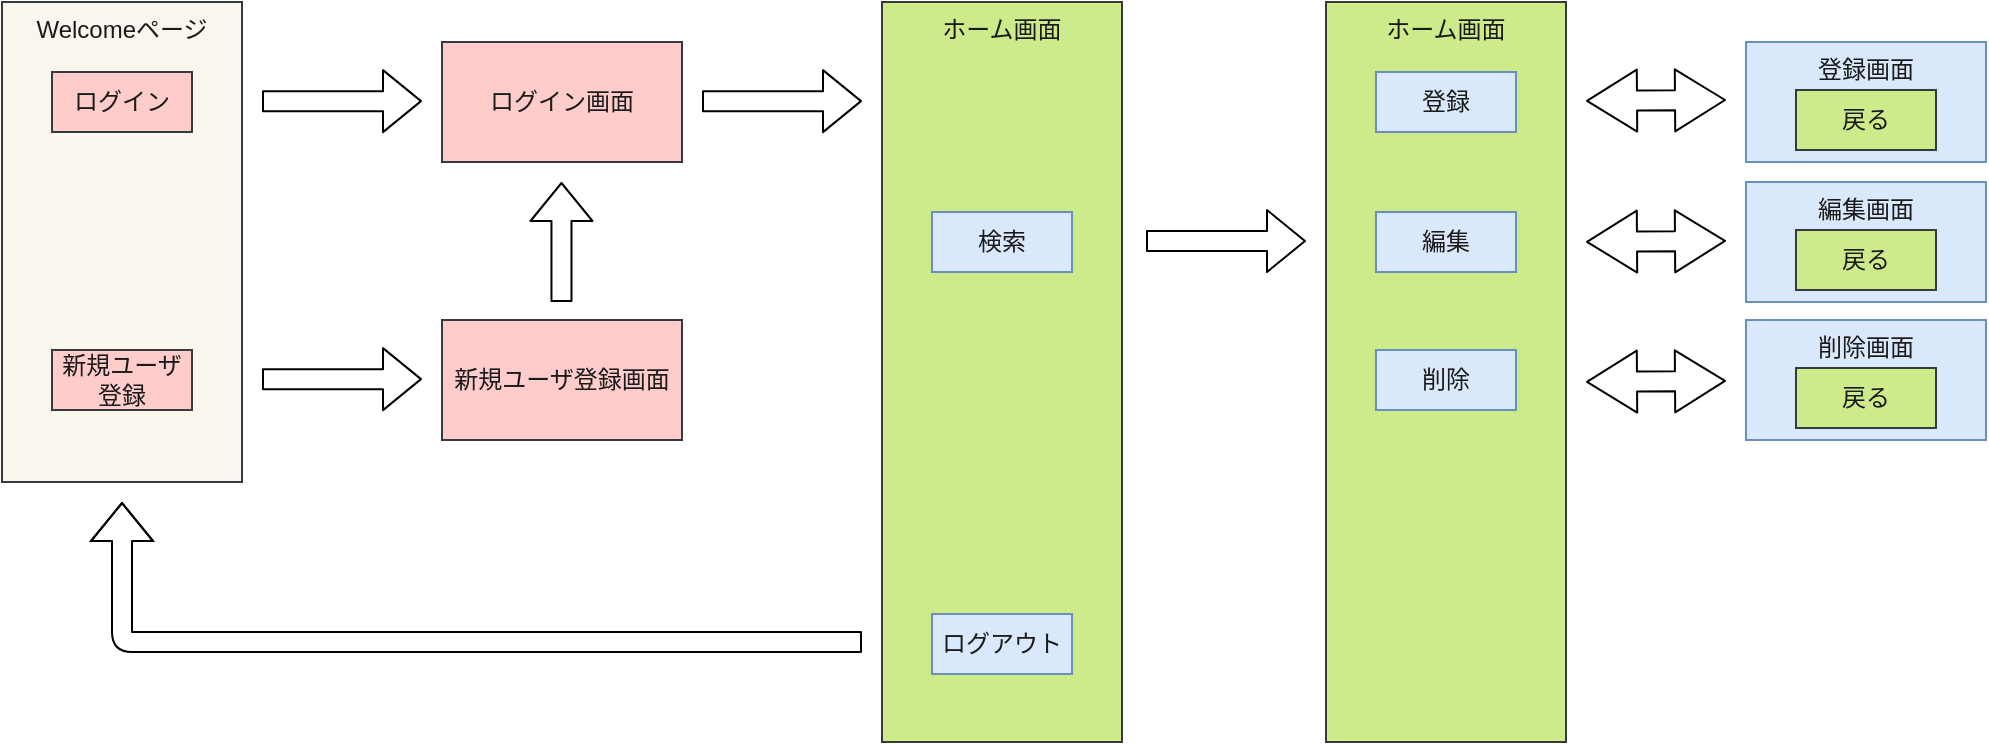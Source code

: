 <mxfile>
    <diagram id="puRboPM44XWlyKMjKKkZ" name="ページ1">
        <mxGraphModel dx="707" dy="472" grid="1" gridSize="10" guides="1" tooltips="1" connect="1" arrows="1" fold="1" page="1" pageScale="1" pageWidth="1169" pageHeight="1654" math="0" shadow="0">
            <root>
                <mxCell id="0"/>
                <mxCell id="1" parent="0"/>
                <mxCell id="32" value="&lt;font color=&quot;#1a1a1a&quot;&gt;Welcomeページ&lt;/font&gt;" style="whiteSpace=wrap;html=1;labelBackgroundColor=none;fontSize=12;fillColor=#f9f7ed;strokeColor=#36393d;verticalAlign=top;" parent="1" vertex="1">
                    <mxGeometry x="28" y="160" width="120" height="240" as="geometry"/>
                </mxCell>
                <mxCell id="4" value="&lt;font color=&quot;#1a1a1a&quot; style=&quot;font-size: 12px;&quot;&gt;新規ユーザ&lt;br&gt;登録&lt;/font&gt;" style="whiteSpace=wrap;html=1;fillColor=#ffcccc;strokeColor=#36393d;fontSize=11;" parent="1" vertex="1">
                    <mxGeometry x="53" y="334" width="70" height="30" as="geometry"/>
                </mxCell>
                <mxCell id="5" value="&lt;font color=&quot;#1a1a1a&quot;&gt;ログイン画面&lt;/font&gt;" style="whiteSpace=wrap;html=1;fillColor=#ffcccc;strokeColor=#36393d;" parent="1" vertex="1">
                    <mxGeometry x="248" y="180" width="120" height="60" as="geometry"/>
                </mxCell>
                <mxCell id="6" value="&lt;font color=&quot;#1a1a1a&quot;&gt;ホーム画面&lt;br&gt;&lt;/font&gt;" style="whiteSpace=wrap;html=1;fillColor=#cdeb8b;strokeColor=#36393d;verticalAlign=top;" parent="1" vertex="1">
                    <mxGeometry x="468" y="160" width="120" height="370" as="geometry"/>
                </mxCell>
                <mxCell id="9" value="&lt;span style=&quot;font-family: &amp;quot;Noto Sans JP&amp;quot;, &amp;quot;ヒラギノ角ゴ Pro W3&amp;quot;, &amp;quot;Hiragino Kaku Gothic Pro&amp;quot;, メイリオ, Meiryo, YuGothic, 游ゴシック, &amp;quot;ＭＳ Ｐゴシック&amp;quot;, &amp;quot;MS PGothic&amp;quot;, arial, sans-serif; text-align: left;&quot;&gt;&lt;font style=&quot;font-size: 12px;&quot; color=&quot;#1a1a1a&quot;&gt;検索&lt;/font&gt;&lt;/span&gt;" style="whiteSpace=wrap;html=1;fillColor=#dae8fc;strokeColor=#6c8ebf;" parent="1" vertex="1">
                    <mxGeometry x="493" y="265" width="70" height="30" as="geometry"/>
                </mxCell>
                <mxCell id="24" value="&lt;span style=&quot;font-family: &amp;quot;Noto Sans JP&amp;quot;, &amp;quot;ヒラギノ角ゴ Pro W3&amp;quot;, &amp;quot;Hiragino Kaku Gothic Pro&amp;quot;, メイリオ, Meiryo, YuGothic, 游ゴシック, &amp;quot;ＭＳ Ｐゴシック&amp;quot;, &amp;quot;MS PGothic&amp;quot;, arial, sans-serif; text-align: left;&quot;&gt;&lt;font style=&quot;font-size: 12px;&quot; color=&quot;#1a1a1a&quot;&gt;登録画面&lt;/font&gt;&lt;/span&gt;" style="whiteSpace=wrap;html=1;fillColor=#dae8fc;strokeColor=#6c8ebf;verticalAlign=top;" parent="1" vertex="1">
                    <mxGeometry x="900" y="180" width="120" height="60" as="geometry"/>
                </mxCell>
                <mxCell id="25" value="&lt;span style=&quot;font-family: &amp;quot;Noto Sans JP&amp;quot;, &amp;quot;ヒラギノ角ゴ Pro W3&amp;quot;, &amp;quot;Hiragino Kaku Gothic Pro&amp;quot;, メイリオ, Meiryo, YuGothic, 游ゴシック, &amp;quot;ＭＳ Ｐゴシック&amp;quot;, &amp;quot;MS PGothic&amp;quot;, arial, sans-serif; text-align: left;&quot;&gt;&lt;font style=&quot;font-size: 12px;&quot; color=&quot;#1a1a1a&quot;&gt;編集画面&lt;/font&gt;&lt;/span&gt;" style="whiteSpace=wrap;html=1;fillColor=#dae8fc;strokeColor=#6c8ebf;verticalAlign=top;" parent="1" vertex="1">
                    <mxGeometry x="900" y="250" width="120" height="60" as="geometry"/>
                </mxCell>
                <mxCell id="26" value="&lt;span style=&quot;font-family: &amp;quot;Noto Sans JP&amp;quot;, &amp;quot;ヒラギノ角ゴ Pro W3&amp;quot;, &amp;quot;Hiragino Kaku Gothic Pro&amp;quot;, メイリオ, Meiryo, YuGothic, 游ゴシック, &amp;quot;ＭＳ Ｐゴシック&amp;quot;, &amp;quot;MS PGothic&amp;quot;, arial, sans-serif; text-align: left;&quot;&gt;&lt;font style=&quot;font-size: 12px;&quot; color=&quot;#1a1a1a&quot;&gt;削除画面&lt;/font&gt;&lt;/span&gt;" style="whiteSpace=wrap;html=1;fillColor=#dae8fc;strokeColor=#6c8ebf;verticalAlign=top;" parent="1" vertex="1">
                    <mxGeometry x="900" y="319" width="120" height="60" as="geometry"/>
                </mxCell>
                <mxCell id="30" value="&lt;font color=&quot;#1a1a1a&quot;&gt;ログイン&lt;/font&gt;" style="whiteSpace=wrap;html=1;fillColor=#ffcccc;strokeColor=#36393d;" parent="1" vertex="1">
                    <mxGeometry x="53" y="195" width="70" height="30" as="geometry"/>
                </mxCell>
                <mxCell id="34" value="&lt;span style=&quot;color: rgb(26, 26, 26);&quot;&gt;&lt;font style=&quot;font-size: 12px;&quot;&gt;新規ユーザ登録画面&lt;/font&gt;&lt;/span&gt;" style="whiteSpace=wrap;html=1;fillColor=#ffcccc;strokeColor=#36393d;" parent="1" vertex="1">
                    <mxGeometry x="248" y="319" width="120" height="60" as="geometry"/>
                </mxCell>
                <mxCell id="36" value="" style="edgeStyle=none;orthogonalLoop=1;jettySize=auto;html=1;fontSize=12;fontColor=#1A1A1A;shape=flexArrow;" parent="1" edge="1">
                    <mxGeometry width="100" relative="1" as="geometry">
                        <mxPoint x="158" y="209.57" as="sourcePoint"/>
                        <mxPoint x="238" y="209.57" as="targetPoint"/>
                        <Array as="points"/>
                    </mxGeometry>
                </mxCell>
                <mxCell id="49" value="&lt;span style=&quot;font-family: &amp;quot;Noto Sans JP&amp;quot;, &amp;quot;ヒラギノ角ゴ Pro W3&amp;quot;, &amp;quot;Hiragino Kaku Gothic Pro&amp;quot;, メイリオ, Meiryo, YuGothic, 游ゴシック, &amp;quot;ＭＳ Ｐゴシック&amp;quot;, &amp;quot;MS PGothic&amp;quot;, arial, sans-serif; text-align: left;&quot;&gt;&lt;font style=&quot;font-size: 12px;&quot; color=&quot;#1a1a1a&quot;&gt;戻る&lt;/font&gt;&lt;/span&gt;" style="whiteSpace=wrap;html=1;fillColor=#cdeb8b;strokeColor=#36393d;" parent="1" vertex="1">
                    <mxGeometry x="925" y="204" width="70" height="30" as="geometry"/>
                </mxCell>
                <mxCell id="50" value="&lt;span style=&quot;font-family: &amp;quot;Noto Sans JP&amp;quot;, &amp;quot;ヒラギノ角ゴ Pro W3&amp;quot;, &amp;quot;Hiragino Kaku Gothic Pro&amp;quot;, メイリオ, Meiryo, YuGothic, 游ゴシック, &amp;quot;ＭＳ Ｐゴシック&amp;quot;, &amp;quot;MS PGothic&amp;quot;, arial, sans-serif; text-align: left;&quot;&gt;&lt;font style=&quot;font-size: 12px;&quot; color=&quot;#1a1a1a&quot;&gt;戻る&lt;/font&gt;&lt;/span&gt;" style="whiteSpace=wrap;html=1;fillColor=#cdeb8b;strokeColor=#36393d;" parent="1" vertex="1">
                    <mxGeometry x="925" y="274" width="70" height="30" as="geometry"/>
                </mxCell>
                <mxCell id="51" value="&lt;span style=&quot;font-family: &amp;quot;Noto Sans JP&amp;quot;, &amp;quot;ヒラギノ角ゴ Pro W3&amp;quot;, &amp;quot;Hiragino Kaku Gothic Pro&amp;quot;, メイリオ, Meiryo, YuGothic, 游ゴシック, &amp;quot;ＭＳ Ｐゴシック&amp;quot;, &amp;quot;MS PGothic&amp;quot;, arial, sans-serif; text-align: left;&quot;&gt;&lt;font style=&quot;font-size: 12px;&quot; color=&quot;#1a1a1a&quot;&gt;戻る&lt;/font&gt;&lt;/span&gt;" style="whiteSpace=wrap;html=1;fillColor=#cdeb8b;strokeColor=#36393d;" parent="1" vertex="1">
                    <mxGeometry x="925" y="343" width="70" height="30" as="geometry"/>
                </mxCell>
                <mxCell id="54" value="&lt;span style=&quot;font-family: &amp;quot;Noto Sans JP&amp;quot;, &amp;quot;ヒラギノ角ゴ Pro W3&amp;quot;, &amp;quot;Hiragino Kaku Gothic Pro&amp;quot;, メイリオ, Meiryo, YuGothic, 游ゴシック, &amp;quot;ＭＳ Ｐゴシック&amp;quot;, &amp;quot;MS PGothic&amp;quot;, arial, sans-serif; text-align: left;&quot;&gt;&lt;font style=&quot;font-size: 12px;&quot; color=&quot;#1a1a1a&quot;&gt;ログアウト&lt;/font&gt;&lt;/span&gt;" style="whiteSpace=wrap;html=1;fillColor=#dae8fc;strokeColor=#6c8ebf;" parent="1" vertex="1">
                    <mxGeometry x="493" y="466" width="70" height="30" as="geometry"/>
                </mxCell>
                <mxCell id="55" value="" style="edgeStyle=none;orthogonalLoop=1;jettySize=auto;html=1;fontSize=12;fontColor=#1A1A1A;shape=flexArrow;" parent="1" edge="1">
                    <mxGeometry width="100" relative="1" as="geometry">
                        <mxPoint x="158" y="348.57" as="sourcePoint"/>
                        <mxPoint x="238" y="348.57" as="targetPoint"/>
                        <Array as="points"/>
                    </mxGeometry>
                </mxCell>
                <mxCell id="61" value="" style="edgeStyle=none;orthogonalLoop=1;jettySize=auto;html=1;endArrow=classic;startArrow=classic;endSize=8;startSize=8;fontSize=12;fontColor=#1A1A1A;shape=flexArrow;" parent="1" edge="1">
                    <mxGeometry width="100" relative="1" as="geometry">
                        <mxPoint x="820" y="209.47" as="sourcePoint"/>
                        <mxPoint x="890" y="209" as="targetPoint"/>
                        <Array as="points"/>
                    </mxGeometry>
                </mxCell>
                <mxCell id="62" value="" style="edgeStyle=none;orthogonalLoop=1;jettySize=auto;html=1;fontSize=12;fontColor=#1A1A1A;shape=flexArrow;" parent="1" edge="1">
                    <mxGeometry width="100" relative="1" as="geometry">
                        <mxPoint x="307.74" y="310.0" as="sourcePoint"/>
                        <mxPoint x="307.74" y="250" as="targetPoint"/>
                        <Array as="points"/>
                    </mxGeometry>
                </mxCell>
                <mxCell id="63" value="" style="edgeStyle=none;orthogonalLoop=1;jettySize=auto;html=1;fontSize=12;fontColor=#1A1A1A;shape=flexArrow;" parent="1" edge="1">
                    <mxGeometry width="100" relative="1" as="geometry">
                        <mxPoint x="458" y="480" as="sourcePoint"/>
                        <mxPoint x="88" y="410" as="targetPoint"/>
                        <Array as="points">
                            <mxPoint x="88" y="480"/>
                        </Array>
                    </mxGeometry>
                </mxCell>
                <mxCell id="64" value="" style="edgeStyle=none;orthogonalLoop=1;jettySize=auto;html=1;fontSize=12;fontColor=#1A1A1A;shape=flexArrow;" parent="1" edge="1">
                    <mxGeometry width="100" relative="1" as="geometry">
                        <mxPoint x="378.0" y="209.57" as="sourcePoint"/>
                        <mxPoint x="458.0" y="209.57" as="targetPoint"/>
                        <Array as="points"/>
                    </mxGeometry>
                </mxCell>
                <mxCell id="65" value="" style="edgeStyle=none;orthogonalLoop=1;jettySize=auto;html=1;endArrow=classic;startArrow=classic;endSize=8;startSize=8;fontSize=12;fontColor=#1A1A1A;shape=flexArrow;" parent="1" edge="1">
                    <mxGeometry width="100" relative="1" as="geometry">
                        <mxPoint x="820.0" y="279.94" as="sourcePoint"/>
                        <mxPoint x="890.0" y="279.47" as="targetPoint"/>
                        <Array as="points"/>
                    </mxGeometry>
                </mxCell>
                <mxCell id="66" value="" style="edgeStyle=none;orthogonalLoop=1;jettySize=auto;html=1;endArrow=classic;startArrow=classic;endSize=8;startSize=8;fontSize=12;fontColor=#1A1A1A;shape=flexArrow;" parent="1" edge="1">
                    <mxGeometry width="100" relative="1" as="geometry">
                        <mxPoint x="820.0" y="349.94" as="sourcePoint"/>
                        <mxPoint x="890.0" y="349.47" as="targetPoint"/>
                        <Array as="points"/>
                    </mxGeometry>
                </mxCell>
                <mxCell id="68" value="" style="edgeStyle=none;orthogonalLoop=1;jettySize=auto;html=1;fontSize=12;fontColor=#1A1A1A;shape=flexArrow;" edge="1" parent="1">
                    <mxGeometry width="100" relative="1" as="geometry">
                        <mxPoint x="600" y="279.5" as="sourcePoint"/>
                        <mxPoint x="680" y="279.5" as="targetPoint"/>
                        <Array as="points"/>
                    </mxGeometry>
                </mxCell>
                <mxCell id="69" value="&lt;font color=&quot;#1a1a1a&quot;&gt;ホーム画面&lt;br&gt;&lt;/font&gt;" style="whiteSpace=wrap;html=1;fillColor=#cdeb8b;strokeColor=#36393d;verticalAlign=top;" vertex="1" parent="1">
                    <mxGeometry x="690" y="160" width="120" height="370" as="geometry"/>
                </mxCell>
                <mxCell id="70" value="&lt;span style=&quot;font-family: &amp;quot;Noto Sans JP&amp;quot;, &amp;quot;ヒラギノ角ゴ Pro W3&amp;quot;, &amp;quot;Hiragino Kaku Gothic Pro&amp;quot;, メイリオ, Meiryo, YuGothic, 游ゴシック, &amp;quot;ＭＳ Ｐゴシック&amp;quot;, &amp;quot;MS PGothic&amp;quot;, arial, sans-serif; text-align: left;&quot;&gt;&lt;font style=&quot;font-size: 12px;&quot; color=&quot;#1a1a1a&quot;&gt;登録&lt;/font&gt;&lt;/span&gt;" style="whiteSpace=wrap;html=1;fillColor=#dae8fc;strokeColor=#6c8ebf;" vertex="1" parent="1">
                    <mxGeometry x="715" y="195" width="70" height="30" as="geometry"/>
                </mxCell>
                <mxCell id="71" value="&lt;span style=&quot;font-family: &amp;quot;Noto Sans JP&amp;quot;, &amp;quot;ヒラギノ角ゴ Pro W3&amp;quot;, &amp;quot;Hiragino Kaku Gothic Pro&amp;quot;, メイリオ, Meiryo, YuGothic, 游ゴシック, &amp;quot;ＭＳ Ｐゴシック&amp;quot;, &amp;quot;MS PGothic&amp;quot;, arial, sans-serif; text-align: left;&quot;&gt;&lt;font style=&quot;font-size: 12px;&quot; color=&quot;#1a1a1a&quot;&gt;編集&lt;/font&gt;&lt;/span&gt;" style="whiteSpace=wrap;html=1;fillColor=#dae8fc;strokeColor=#6c8ebf;" vertex="1" parent="1">
                    <mxGeometry x="715" y="265" width="70" height="30" as="geometry"/>
                </mxCell>
                <mxCell id="72" value="&lt;span style=&quot;font-family: &amp;quot;Noto Sans JP&amp;quot;, &amp;quot;ヒラギノ角ゴ Pro W3&amp;quot;, &amp;quot;Hiragino Kaku Gothic Pro&amp;quot;, メイリオ, Meiryo, YuGothic, 游ゴシック, &amp;quot;ＭＳ Ｐゴシック&amp;quot;, &amp;quot;MS PGothic&amp;quot;, arial, sans-serif; text-align: left;&quot;&gt;&lt;font style=&quot;font-size: 12px;&quot; color=&quot;#1a1a1a&quot;&gt;削除&lt;/font&gt;&lt;/span&gt;" style="whiteSpace=wrap;html=1;fillColor=#dae8fc;strokeColor=#6c8ebf;" vertex="1" parent="1">
                    <mxGeometry x="715" y="334" width="70" height="30" as="geometry"/>
                </mxCell>
            </root>
        </mxGraphModel>
    </diagram>
</mxfile>